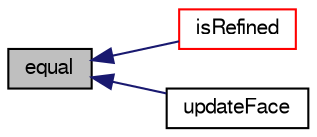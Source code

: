 digraph "equal"
{
  bgcolor="transparent";
  edge [fontname="FreeSans",fontsize="10",labelfontname="FreeSans",labelfontsize="10"];
  node [fontname="FreeSans",fontsize="10",shape=record];
  rankdir="LR";
  Node667 [label="equal",height=0.2,width=0.4,color="black", fillcolor="grey75", style="filled", fontcolor="black"];
  Node667 -> Node668 [dir="back",color="midnightblue",fontsize="10",style="solid",fontname="FreeSans"];
  Node668 [label="isRefined",height=0.2,width=0.4,color="red",URL="$a21682.html#a2611eb831da5cadaed273f981cfd226c"];
  Node667 -> Node681 [dir="back",color="midnightblue",fontsize="10",style="solid",fontname="FreeSans"];
  Node681 [label="updateFace",height=0.2,width=0.4,color="black",URL="$a21682.html#a22b79018d41aaf77a5a547b3fbc6c993",tooltip="Influence of different value on same face. "];
}
